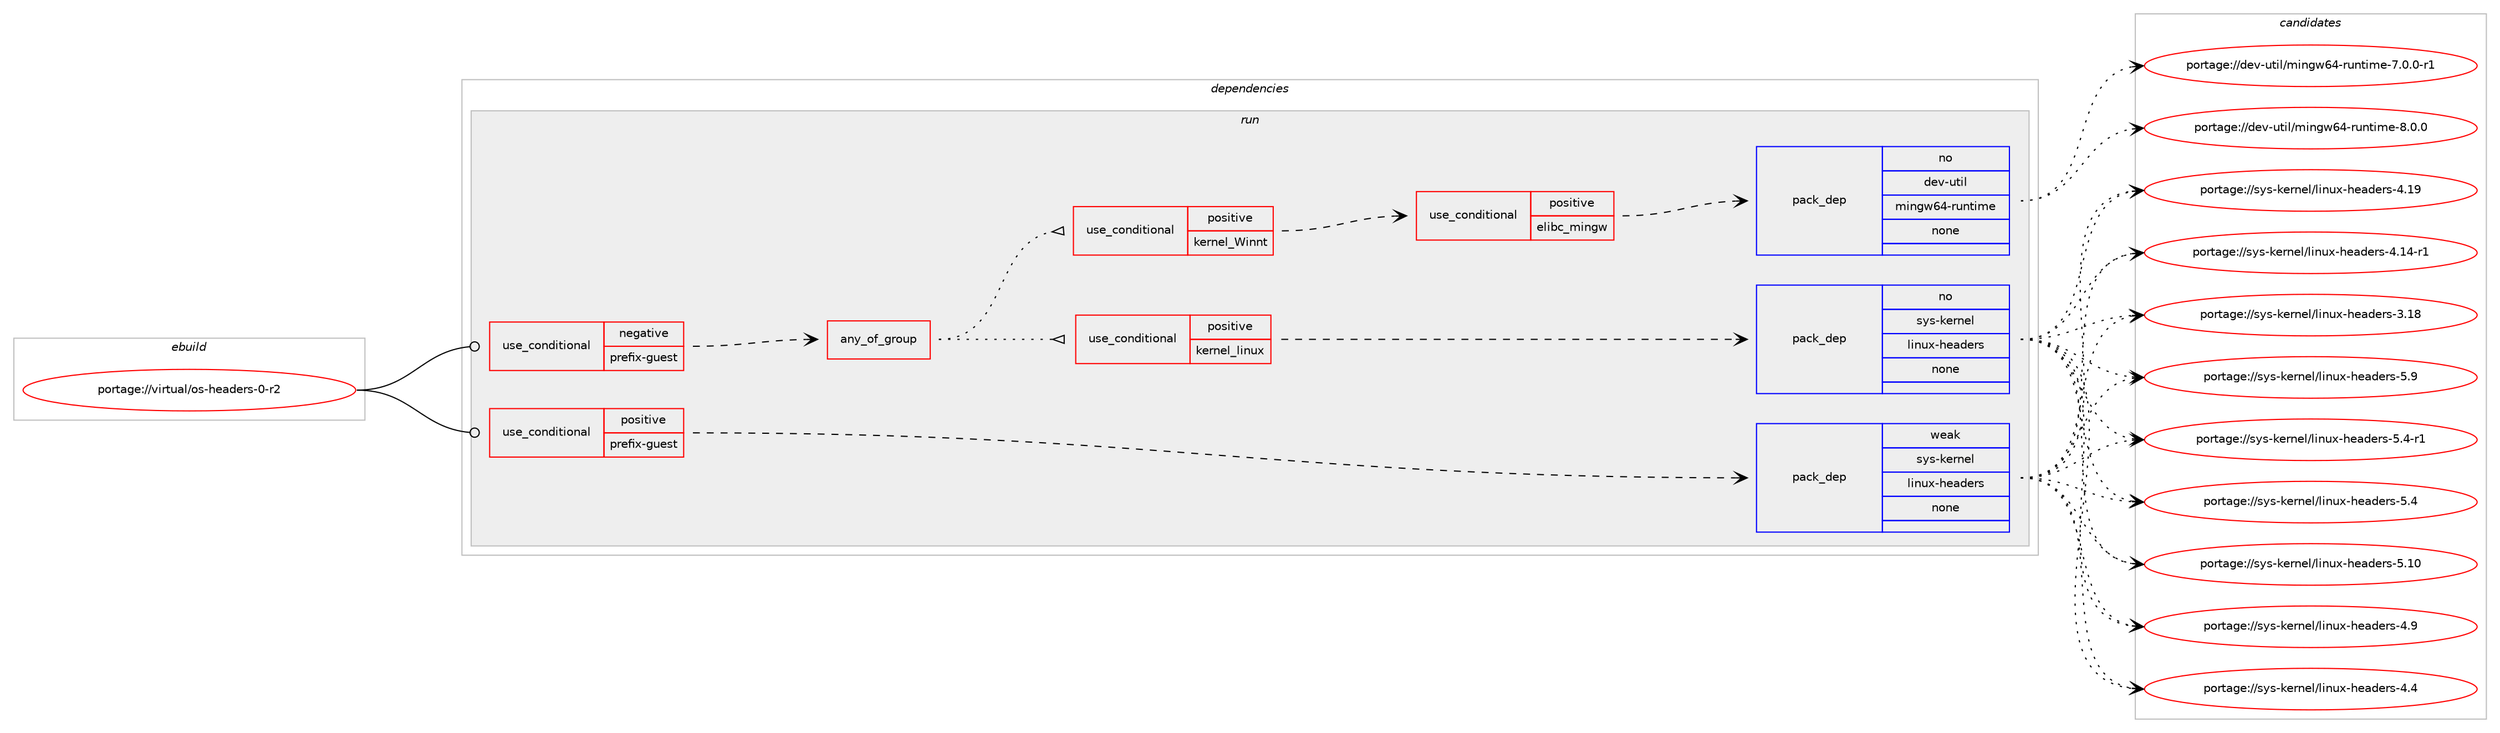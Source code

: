 digraph prolog {

# *************
# Graph options
# *************

newrank=true;
concentrate=true;
compound=true;
graph [rankdir=LR,fontname=Helvetica,fontsize=10,ranksep=1.5];#, ranksep=2.5, nodesep=0.2];
edge  [arrowhead=vee];
node  [fontname=Helvetica,fontsize=10];

# **********
# The ebuild
# **********

subgraph cluster_leftcol {
color=gray;
rank=same;
label=<<i>ebuild</i>>;
id [label="portage://virtual/os-headers-0-r2", color=red, width=4, href="../virtual/os-headers-0-r2.svg"];
}

# ****************
# The dependencies
# ****************

subgraph cluster_midcol {
color=gray;
label=<<i>dependencies</i>>;
subgraph cluster_compile {
fillcolor="#eeeeee";
style=filled;
label=<<i>compile</i>>;
}
subgraph cluster_compileandrun {
fillcolor="#eeeeee";
style=filled;
label=<<i>compile and run</i>>;
}
subgraph cluster_run {
fillcolor="#eeeeee";
style=filled;
label=<<i>run</i>>;
subgraph cond68 {
dependency1805 [label=<<TABLE BORDER="0" CELLBORDER="1" CELLSPACING="0" CELLPADDING="4"><TR><TD ROWSPAN="3" CELLPADDING="10">use_conditional</TD></TR><TR><TD>negative</TD></TR><TR><TD>prefix-guest</TD></TR></TABLE>>, shape=none, color=red];
subgraph any106 {
dependency1806 [label=<<TABLE BORDER="0" CELLBORDER="1" CELLSPACING="0" CELLPADDING="4"><TR><TD CELLPADDING="10">any_of_group</TD></TR></TABLE>>, shape=none, color=red];subgraph cond69 {
dependency1807 [label=<<TABLE BORDER="0" CELLBORDER="1" CELLSPACING="0" CELLPADDING="4"><TR><TD ROWSPAN="3" CELLPADDING="10">use_conditional</TD></TR><TR><TD>positive</TD></TR><TR><TD>kernel_linux</TD></TR></TABLE>>, shape=none, color=red];
subgraph pack1631 {
dependency1808 [label=<<TABLE BORDER="0" CELLBORDER="1" CELLSPACING="0" CELLPADDING="4" WIDTH="220"><TR><TD ROWSPAN="6" CELLPADDING="30">pack_dep</TD></TR><TR><TD WIDTH="110">no</TD></TR><TR><TD>sys-kernel</TD></TR><TR><TD>linux-headers</TD></TR><TR><TD>none</TD></TR><TR><TD></TD></TR></TABLE>>, shape=none, color=blue];
}
dependency1807:e -> dependency1808:w [weight=20,style="dashed",arrowhead="vee"];
}
dependency1806:e -> dependency1807:w [weight=20,style="dotted",arrowhead="oinv"];
subgraph cond70 {
dependency1809 [label=<<TABLE BORDER="0" CELLBORDER="1" CELLSPACING="0" CELLPADDING="4"><TR><TD ROWSPAN="3" CELLPADDING="10">use_conditional</TD></TR><TR><TD>positive</TD></TR><TR><TD>kernel_Winnt</TD></TR></TABLE>>, shape=none, color=red];
subgraph cond71 {
dependency1810 [label=<<TABLE BORDER="0" CELLBORDER="1" CELLSPACING="0" CELLPADDING="4"><TR><TD ROWSPAN="3" CELLPADDING="10">use_conditional</TD></TR><TR><TD>positive</TD></TR><TR><TD>elibc_mingw</TD></TR></TABLE>>, shape=none, color=red];
subgraph pack1632 {
dependency1811 [label=<<TABLE BORDER="0" CELLBORDER="1" CELLSPACING="0" CELLPADDING="4" WIDTH="220"><TR><TD ROWSPAN="6" CELLPADDING="30">pack_dep</TD></TR><TR><TD WIDTH="110">no</TD></TR><TR><TD>dev-util</TD></TR><TR><TD>mingw64-runtime</TD></TR><TR><TD>none</TD></TR><TR><TD></TD></TR></TABLE>>, shape=none, color=blue];
}
dependency1810:e -> dependency1811:w [weight=20,style="dashed",arrowhead="vee"];
}
dependency1809:e -> dependency1810:w [weight=20,style="dashed",arrowhead="vee"];
}
dependency1806:e -> dependency1809:w [weight=20,style="dotted",arrowhead="oinv"];
}
dependency1805:e -> dependency1806:w [weight=20,style="dashed",arrowhead="vee"];
}
id:e -> dependency1805:w [weight=20,style="solid",arrowhead="odot"];
subgraph cond72 {
dependency1812 [label=<<TABLE BORDER="0" CELLBORDER="1" CELLSPACING="0" CELLPADDING="4"><TR><TD ROWSPAN="3" CELLPADDING="10">use_conditional</TD></TR><TR><TD>positive</TD></TR><TR><TD>prefix-guest</TD></TR></TABLE>>, shape=none, color=red];
subgraph pack1633 {
dependency1813 [label=<<TABLE BORDER="0" CELLBORDER="1" CELLSPACING="0" CELLPADDING="4" WIDTH="220"><TR><TD ROWSPAN="6" CELLPADDING="30">pack_dep</TD></TR><TR><TD WIDTH="110">weak</TD></TR><TR><TD>sys-kernel</TD></TR><TR><TD>linux-headers</TD></TR><TR><TD>none</TD></TR><TR><TD></TD></TR></TABLE>>, shape=none, color=blue];
}
dependency1812:e -> dependency1813:w [weight=20,style="dashed",arrowhead="vee"];
}
id:e -> dependency1812:w [weight=20,style="solid",arrowhead="odot"];
}
}

# **************
# The candidates
# **************

subgraph cluster_choices {
rank=same;
color=gray;
label=<<i>candidates</i>>;

subgraph choice1631 {
color=black;
nodesep=1;
choice1151211154510710111411010110847108105110117120451041019710010111411545534657 [label="portage://sys-kernel/linux-headers-5.9", color=red, width=4,href="../sys-kernel/linux-headers-5.9.svg"];
choice11512111545107101114110101108471081051101171204510410197100101114115455346524511449 [label="portage://sys-kernel/linux-headers-5.4-r1", color=red, width=4,href="../sys-kernel/linux-headers-5.4-r1.svg"];
choice1151211154510710111411010110847108105110117120451041019710010111411545534652 [label="portage://sys-kernel/linux-headers-5.4", color=red, width=4,href="../sys-kernel/linux-headers-5.4.svg"];
choice115121115451071011141101011084710810511011712045104101971001011141154553464948 [label="portage://sys-kernel/linux-headers-5.10", color=red, width=4,href="../sys-kernel/linux-headers-5.10.svg"];
choice1151211154510710111411010110847108105110117120451041019710010111411545524657 [label="portage://sys-kernel/linux-headers-4.9", color=red, width=4,href="../sys-kernel/linux-headers-4.9.svg"];
choice1151211154510710111411010110847108105110117120451041019710010111411545524652 [label="portage://sys-kernel/linux-headers-4.4", color=red, width=4,href="../sys-kernel/linux-headers-4.4.svg"];
choice115121115451071011141101011084710810511011712045104101971001011141154552464957 [label="portage://sys-kernel/linux-headers-4.19", color=red, width=4,href="../sys-kernel/linux-headers-4.19.svg"];
choice1151211154510710111411010110847108105110117120451041019710010111411545524649524511449 [label="portage://sys-kernel/linux-headers-4.14-r1", color=red, width=4,href="../sys-kernel/linux-headers-4.14-r1.svg"];
choice115121115451071011141101011084710810511011712045104101971001011141154551464956 [label="portage://sys-kernel/linux-headers-3.18", color=red, width=4,href="../sys-kernel/linux-headers-3.18.svg"];
dependency1808:e -> choice1151211154510710111411010110847108105110117120451041019710010111411545534657:w [style=dotted,weight="100"];
dependency1808:e -> choice11512111545107101114110101108471081051101171204510410197100101114115455346524511449:w [style=dotted,weight="100"];
dependency1808:e -> choice1151211154510710111411010110847108105110117120451041019710010111411545534652:w [style=dotted,weight="100"];
dependency1808:e -> choice115121115451071011141101011084710810511011712045104101971001011141154553464948:w [style=dotted,weight="100"];
dependency1808:e -> choice1151211154510710111411010110847108105110117120451041019710010111411545524657:w [style=dotted,weight="100"];
dependency1808:e -> choice1151211154510710111411010110847108105110117120451041019710010111411545524652:w [style=dotted,weight="100"];
dependency1808:e -> choice115121115451071011141101011084710810511011712045104101971001011141154552464957:w [style=dotted,weight="100"];
dependency1808:e -> choice1151211154510710111411010110847108105110117120451041019710010111411545524649524511449:w [style=dotted,weight="100"];
dependency1808:e -> choice115121115451071011141101011084710810511011712045104101971001011141154551464956:w [style=dotted,weight="100"];
}
subgraph choice1632 {
color=black;
nodesep=1;
choice1001011184511711610510847109105110103119545245114117110116105109101455646484648 [label="portage://dev-util/mingw64-runtime-8.0.0", color=red, width=4,href="../dev-util/mingw64-runtime-8.0.0.svg"];
choice10010111845117116105108471091051101031195452451141171101161051091014555464846484511449 [label="portage://dev-util/mingw64-runtime-7.0.0-r1", color=red, width=4,href="../dev-util/mingw64-runtime-7.0.0-r1.svg"];
dependency1811:e -> choice1001011184511711610510847109105110103119545245114117110116105109101455646484648:w [style=dotted,weight="100"];
dependency1811:e -> choice10010111845117116105108471091051101031195452451141171101161051091014555464846484511449:w [style=dotted,weight="100"];
}
subgraph choice1633 {
color=black;
nodesep=1;
choice1151211154510710111411010110847108105110117120451041019710010111411545534657 [label="portage://sys-kernel/linux-headers-5.9", color=red, width=4,href="../sys-kernel/linux-headers-5.9.svg"];
choice11512111545107101114110101108471081051101171204510410197100101114115455346524511449 [label="portage://sys-kernel/linux-headers-5.4-r1", color=red, width=4,href="../sys-kernel/linux-headers-5.4-r1.svg"];
choice1151211154510710111411010110847108105110117120451041019710010111411545534652 [label="portage://sys-kernel/linux-headers-5.4", color=red, width=4,href="../sys-kernel/linux-headers-5.4.svg"];
choice115121115451071011141101011084710810511011712045104101971001011141154553464948 [label="portage://sys-kernel/linux-headers-5.10", color=red, width=4,href="../sys-kernel/linux-headers-5.10.svg"];
choice1151211154510710111411010110847108105110117120451041019710010111411545524657 [label="portage://sys-kernel/linux-headers-4.9", color=red, width=4,href="../sys-kernel/linux-headers-4.9.svg"];
choice1151211154510710111411010110847108105110117120451041019710010111411545524652 [label="portage://sys-kernel/linux-headers-4.4", color=red, width=4,href="../sys-kernel/linux-headers-4.4.svg"];
choice115121115451071011141101011084710810511011712045104101971001011141154552464957 [label="portage://sys-kernel/linux-headers-4.19", color=red, width=4,href="../sys-kernel/linux-headers-4.19.svg"];
choice1151211154510710111411010110847108105110117120451041019710010111411545524649524511449 [label="portage://sys-kernel/linux-headers-4.14-r1", color=red, width=4,href="../sys-kernel/linux-headers-4.14-r1.svg"];
choice115121115451071011141101011084710810511011712045104101971001011141154551464956 [label="portage://sys-kernel/linux-headers-3.18", color=red, width=4,href="../sys-kernel/linux-headers-3.18.svg"];
dependency1813:e -> choice1151211154510710111411010110847108105110117120451041019710010111411545534657:w [style=dotted,weight="100"];
dependency1813:e -> choice11512111545107101114110101108471081051101171204510410197100101114115455346524511449:w [style=dotted,weight="100"];
dependency1813:e -> choice1151211154510710111411010110847108105110117120451041019710010111411545534652:w [style=dotted,weight="100"];
dependency1813:e -> choice115121115451071011141101011084710810511011712045104101971001011141154553464948:w [style=dotted,weight="100"];
dependency1813:e -> choice1151211154510710111411010110847108105110117120451041019710010111411545524657:w [style=dotted,weight="100"];
dependency1813:e -> choice1151211154510710111411010110847108105110117120451041019710010111411545524652:w [style=dotted,weight="100"];
dependency1813:e -> choice115121115451071011141101011084710810511011712045104101971001011141154552464957:w [style=dotted,weight="100"];
dependency1813:e -> choice1151211154510710111411010110847108105110117120451041019710010111411545524649524511449:w [style=dotted,weight="100"];
dependency1813:e -> choice115121115451071011141101011084710810511011712045104101971001011141154551464956:w [style=dotted,weight="100"];
}
}

}
